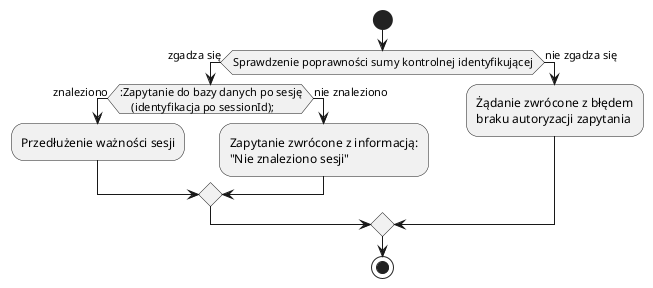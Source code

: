@startuml
start

if(Sprawdzenie poprawności sumy kontrolnej identyfikującej) then (zgadza się)
    If(:Zapytanie do bazy danych po sesję
    (identyfikacja po sessionId);) then (znaleziono)
        :Przedłużenie ważności sesji;
    else (nie znaleziono)
        :Zapytanie zwrócone z informacją:
        "Nie znaleziono sesji";
    endif
else (nie zgadza się)
    :Żądanie zwrócone z błędem
    braku autoryzacji zapytania;
endif

stop
@enduml
